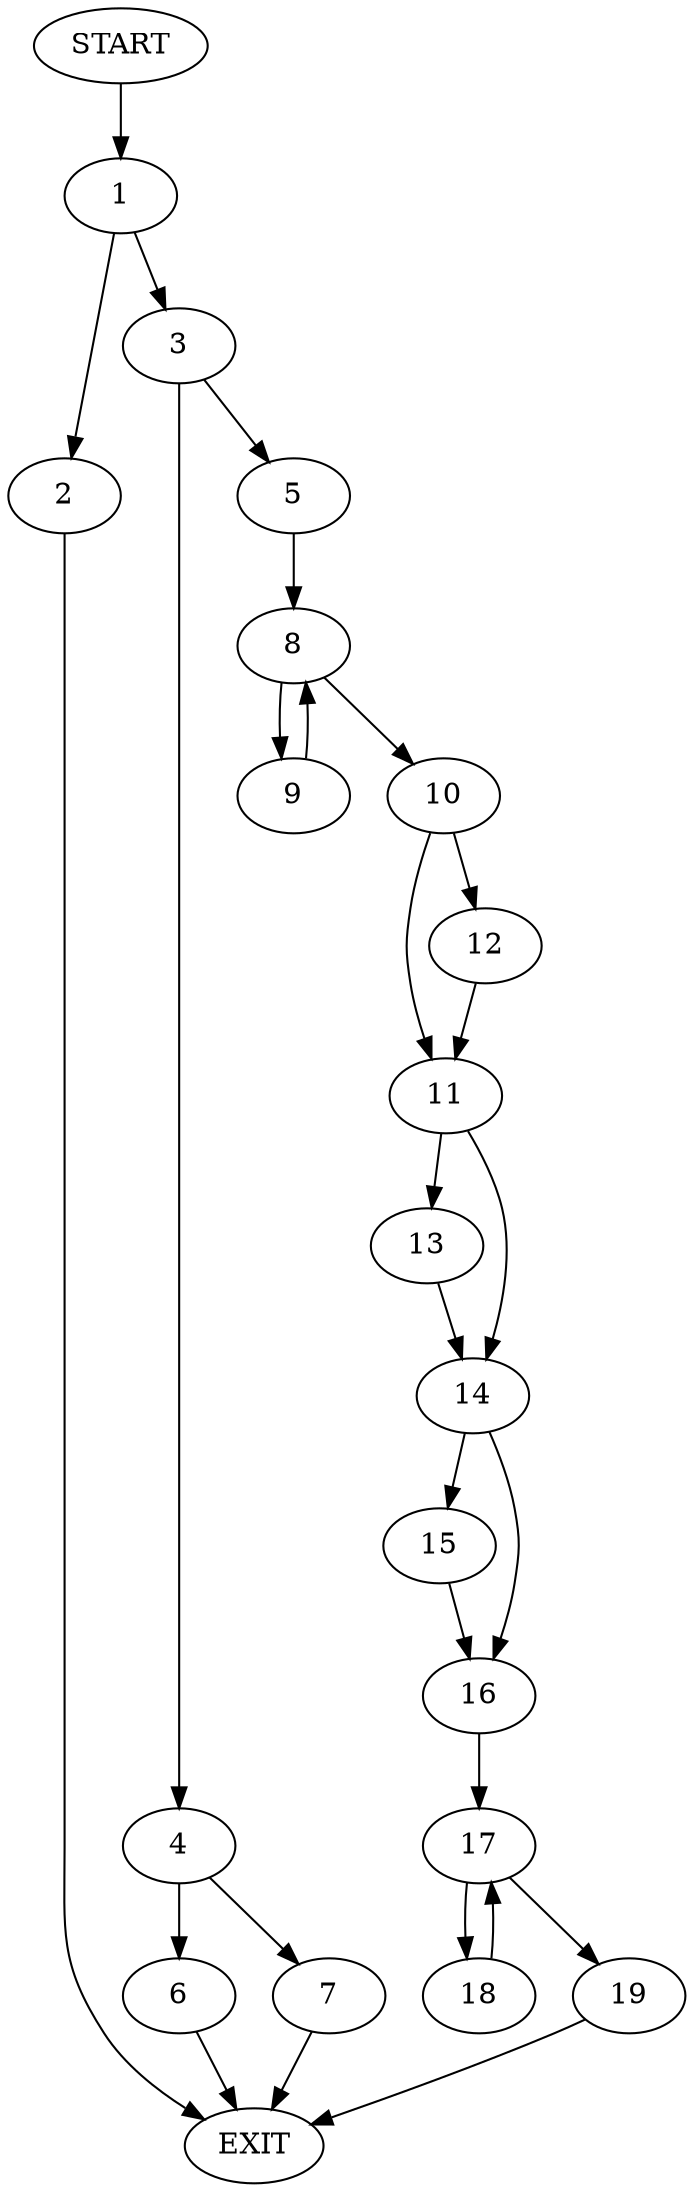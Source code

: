 digraph {
0 [label="START"]
20 [label="EXIT"]
0 -> 1
1 -> 2
1 -> 3
3 -> 4
3 -> 5
2 -> 20
4 -> 6
4 -> 7
5 -> 8
8 -> 9
8 -> 10
9 -> 8
10 -> 11
10 -> 12
11 -> 13
11 -> 14
12 -> 11
14 -> 15
14 -> 16
13 -> 14
16 -> 17
15 -> 16
17 -> 18
17 -> 19
18 -> 17
19 -> 20
6 -> 20
7 -> 20
}
